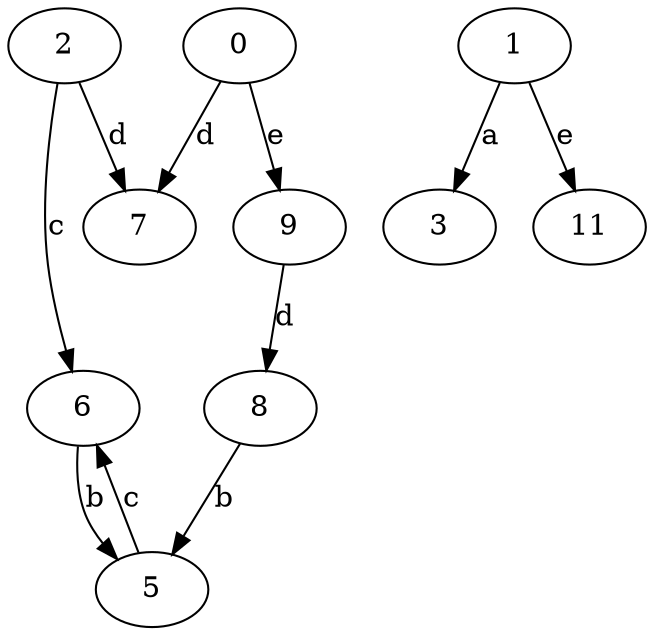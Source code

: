 strict digraph  {
2;
3;
5;
6;
0;
7;
8;
9;
1;
11;
2 -> 6  [label=c];
2 -> 7  [label=d];
5 -> 6  [label=c];
6 -> 5  [label=b];
0 -> 7  [label=d];
0 -> 9  [label=e];
8 -> 5  [label=b];
9 -> 8  [label=d];
1 -> 3  [label=a];
1 -> 11  [label=e];
}
